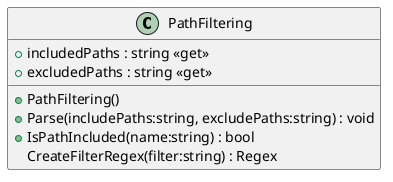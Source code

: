 @startuml
class PathFiltering {
    + includedPaths : string <<get>>
    + excludedPaths : string <<get>>
    + PathFiltering()
    + Parse(includePaths:string, excludePaths:string) : void
    + IsPathIncluded(name:string) : bool
    CreateFilterRegex(filter:string) : Regex
}
@enduml
